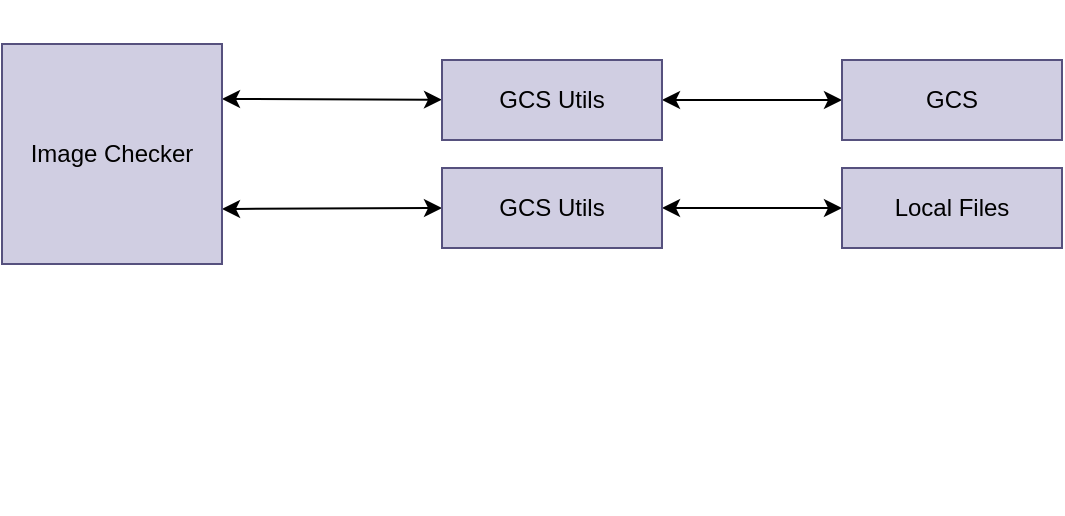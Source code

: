 <mxfile>
    <diagram id="jlM7TphbrrGsBbwG44Fq" name="Page-1">
        <mxGraphModel dx="656" dy="448" grid="1" gridSize="10" guides="1" tooltips="1" connect="1" arrows="1" fold="1" page="1" pageScale="1" pageWidth="827" pageHeight="1169" math="0" shadow="0">
            <root>
                <mxCell id="0"/>
                <mxCell id="1" parent="0"/>
                <mxCell id="16" style="edgeStyle=none;html=1;exitX=1;exitY=0.25;exitDx=0;exitDy=0;fontSize=13;fontColor=#FFFFFF;startArrow=classic;startFill=1;" edge="1" parent="1" source="4" target="12">
                    <mxGeometry relative="1" as="geometry"/>
                </mxCell>
                <mxCell id="17" style="edgeStyle=none;html=1;exitX=1;exitY=0.75;exitDx=0;exitDy=0;entryX=0;entryY=0.5;entryDx=0;entryDy=0;fontSize=13;fontColor=#FFFFFF;startArrow=classic;startFill=1;" edge="1" parent="1" source="4" target="14">
                    <mxGeometry relative="1" as="geometry"/>
                </mxCell>
                <mxCell id="4" value="Image Checker" style="rounded=0;whiteSpace=wrap;html=1;fillColor=#d0cee2;strokeColor=#56517e;fontColor=#000000;" vertex="1" parent="1">
                    <mxGeometry x="160" y="175" width="110" height="110" as="geometry"/>
                </mxCell>
                <mxCell id="9" value="Bytes" style="text;html=1;strokeColor=none;fillColor=none;align=center;verticalAlign=middle;whiteSpace=wrap;rounded=0;fontSize=13;fontColor=#FFFFFF;" vertex="1" parent="1">
                    <mxGeometry x="260" y="170" width="60" height="30" as="geometry"/>
                </mxCell>
                <mxCell id="18" style="edgeStyle=none;html=1;fontSize=13;fontColor=#FFFFFF;startArrow=classic;startFill=1;" edge="1" parent="1" source="12" target="13">
                    <mxGeometry relative="1" as="geometry"/>
                </mxCell>
                <mxCell id="12" value="GCS Utils" style="rounded=0;whiteSpace=wrap;html=1;fillColor=#d0cee2;strokeColor=#56517e;fontColor=#000000;" vertex="1" parent="1">
                    <mxGeometry x="380" y="183" width="110" height="40" as="geometry"/>
                </mxCell>
                <mxCell id="13" value="GCS" style="rounded=0;whiteSpace=wrap;html=1;fillColor=#d0cee2;strokeColor=#56517e;fontColor=#000000;" vertex="1" parent="1">
                    <mxGeometry x="580" y="183" width="110" height="40" as="geometry"/>
                </mxCell>
                <mxCell id="19" style="edgeStyle=none;html=1;entryX=0;entryY=0.5;entryDx=0;entryDy=0;fontSize=13;fontColor=#FFFFFF;startArrow=classic;startFill=1;" edge="1" parent="1" source="14" target="15">
                    <mxGeometry relative="1" as="geometry"/>
                </mxCell>
                <mxCell id="14" value="GCS Utils" style="rounded=0;whiteSpace=wrap;html=1;fillColor=#d0cee2;strokeColor=#56517e;fontColor=#000000;" vertex="1" parent="1">
                    <mxGeometry x="380" y="237" width="110" height="40" as="geometry"/>
                </mxCell>
                <mxCell id="15" value="Local Files" style="rounded=0;whiteSpace=wrap;html=1;fillColor=#d0cee2;strokeColor=#56517e;fontColor=#000000;" vertex="1" parent="1">
                    <mxGeometry x="580" y="237" width="110" height="40" as="geometry"/>
                </mxCell>
                <mxCell id="20" value="Blob" style="text;html=1;strokeColor=none;fillColor=none;align=center;verticalAlign=middle;whiteSpace=wrap;rounded=0;fontSize=13;fontColor=#FFFFFF;" vertex="1" parent="1">
                    <mxGeometry x="530" y="170" width="60" height="30" as="geometry"/>
                </mxCell>
                <mxCell id="21" value="Image File" style="text;html=1;strokeColor=none;fillColor=none;align=center;verticalAlign=middle;whiteSpace=wrap;rounded=0;fontSize=13;fontColor=#FFFFFF;" vertex="1" parent="1">
                    <mxGeometry x="530" y="260" width="60" height="30" as="geometry"/>
                </mxCell>
                <mxCell id="22" value="String" style="text;html=1;strokeColor=none;fillColor=none;align=center;verticalAlign=middle;whiteSpace=wrap;rounded=0;fontSize=13;fontColor=#FFFFFF;" vertex="1" parent="1">
                    <mxGeometry x="480" y="170" width="60" height="30" as="geometry"/>
                </mxCell>
                <mxCell id="23" value="In-memory" style="text;html=1;strokeColor=none;fillColor=none;align=center;verticalAlign=middle;whiteSpace=wrap;rounded=0;fontSize=13;fontColor=#FFFFFF;" vertex="1" parent="1">
                    <mxGeometry x="320" y="153" width="80" height="30" as="geometry"/>
                </mxCell>
                <mxCell id="24" value="Bytes" style="text;html=1;strokeColor=none;fillColor=none;align=center;verticalAlign=middle;whiteSpace=wrap;rounded=0;fontSize=13;fontColor=#FFFFFF;" vertex="1" parent="1">
                    <mxGeometry x="260" y="260" width="60" height="30" as="geometry"/>
                </mxCell>
                <mxCell id="25" value="String" style="text;html=1;strokeColor=none;fillColor=none;align=center;verticalAlign=middle;whiteSpace=wrap;rounded=0;fontSize=13;fontColor=#FFFFFF;" vertex="1" parent="1">
                    <mxGeometry x="480" y="260" width="60" height="30" as="geometry"/>
                </mxCell>
                <mxCell id="27" value="&lt;ul&gt;&lt;li&gt;&lt;span style=&quot;background-color: initial;&quot;&gt;Easier to mock image checker if bytes are in and output&lt;/span&gt;&lt;/li&gt;&lt;/ul&gt;" style="text;html=1;strokeColor=none;fillColor=none;align=left;verticalAlign=top;whiteSpace=wrap;rounded=0;fontSize=13;fontColor=#FFFFFF;" vertex="1" parent="1">
                    <mxGeometry x="220" y="300" width="280" height="110" as="geometry"/>
                </mxCell>
            </root>
        </mxGraphModel>
    </diagram>
</mxfile>